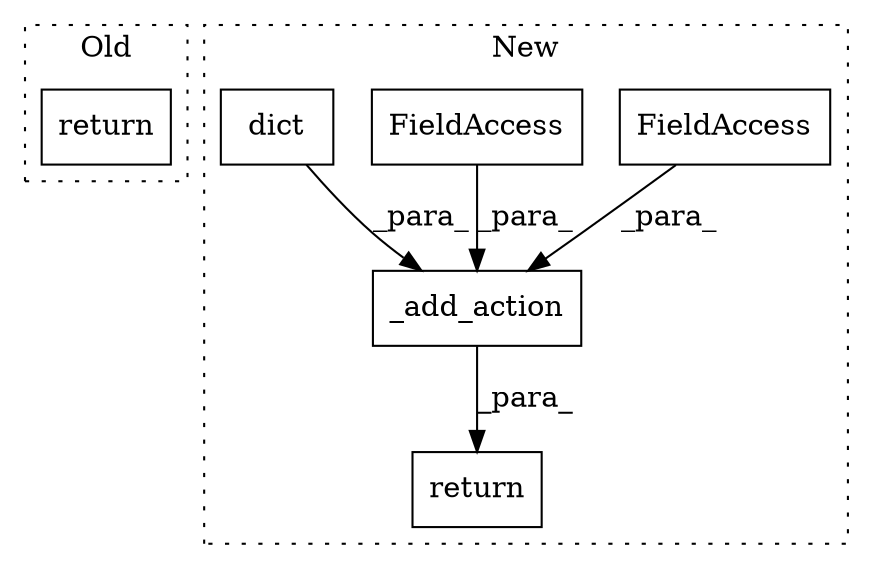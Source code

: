 digraph G {
subgraph cluster0 {
1 [label="return" a="41" s="23008" l="7" shape="box"];
label = "Old";
style="dotted";
}
subgraph cluster1 {
2 [label="_add_action" a="32" s="23815,23863" l="12,1" shape="box"];
3 [label="FieldAccess" a="22" s="23857" l="6" shape="box"];
4 [label="FieldAccess" a="22" s="23841" l="4" shape="box"];
5 [label="dict" a="32" s="23846,23855" l="5,1" shape="box"];
6 [label="return" a="41" s="23803" l="7" shape="box"];
label = "New";
style="dotted";
}
2 -> 6 [label="_para_"];
3 -> 2 [label="_para_"];
4 -> 2 [label="_para_"];
5 -> 2 [label="_para_"];
}